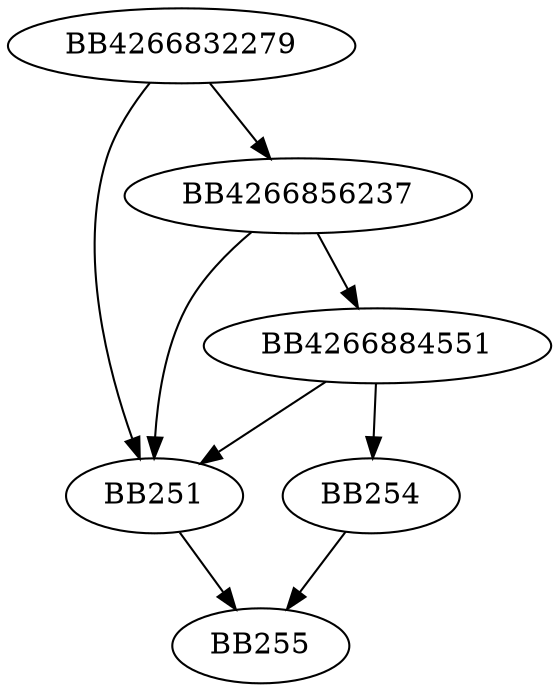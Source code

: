 digraph G{
	BB4266832279->BB251;
	BB4266832279->BB4266856237;
	BB4266856237->BB251;
	BB4266856237->BB4266884551;
	BB4266884551->BB251;
	BB4266884551->BB254;
	BB251->BB255;
	BB254->BB255;
}
